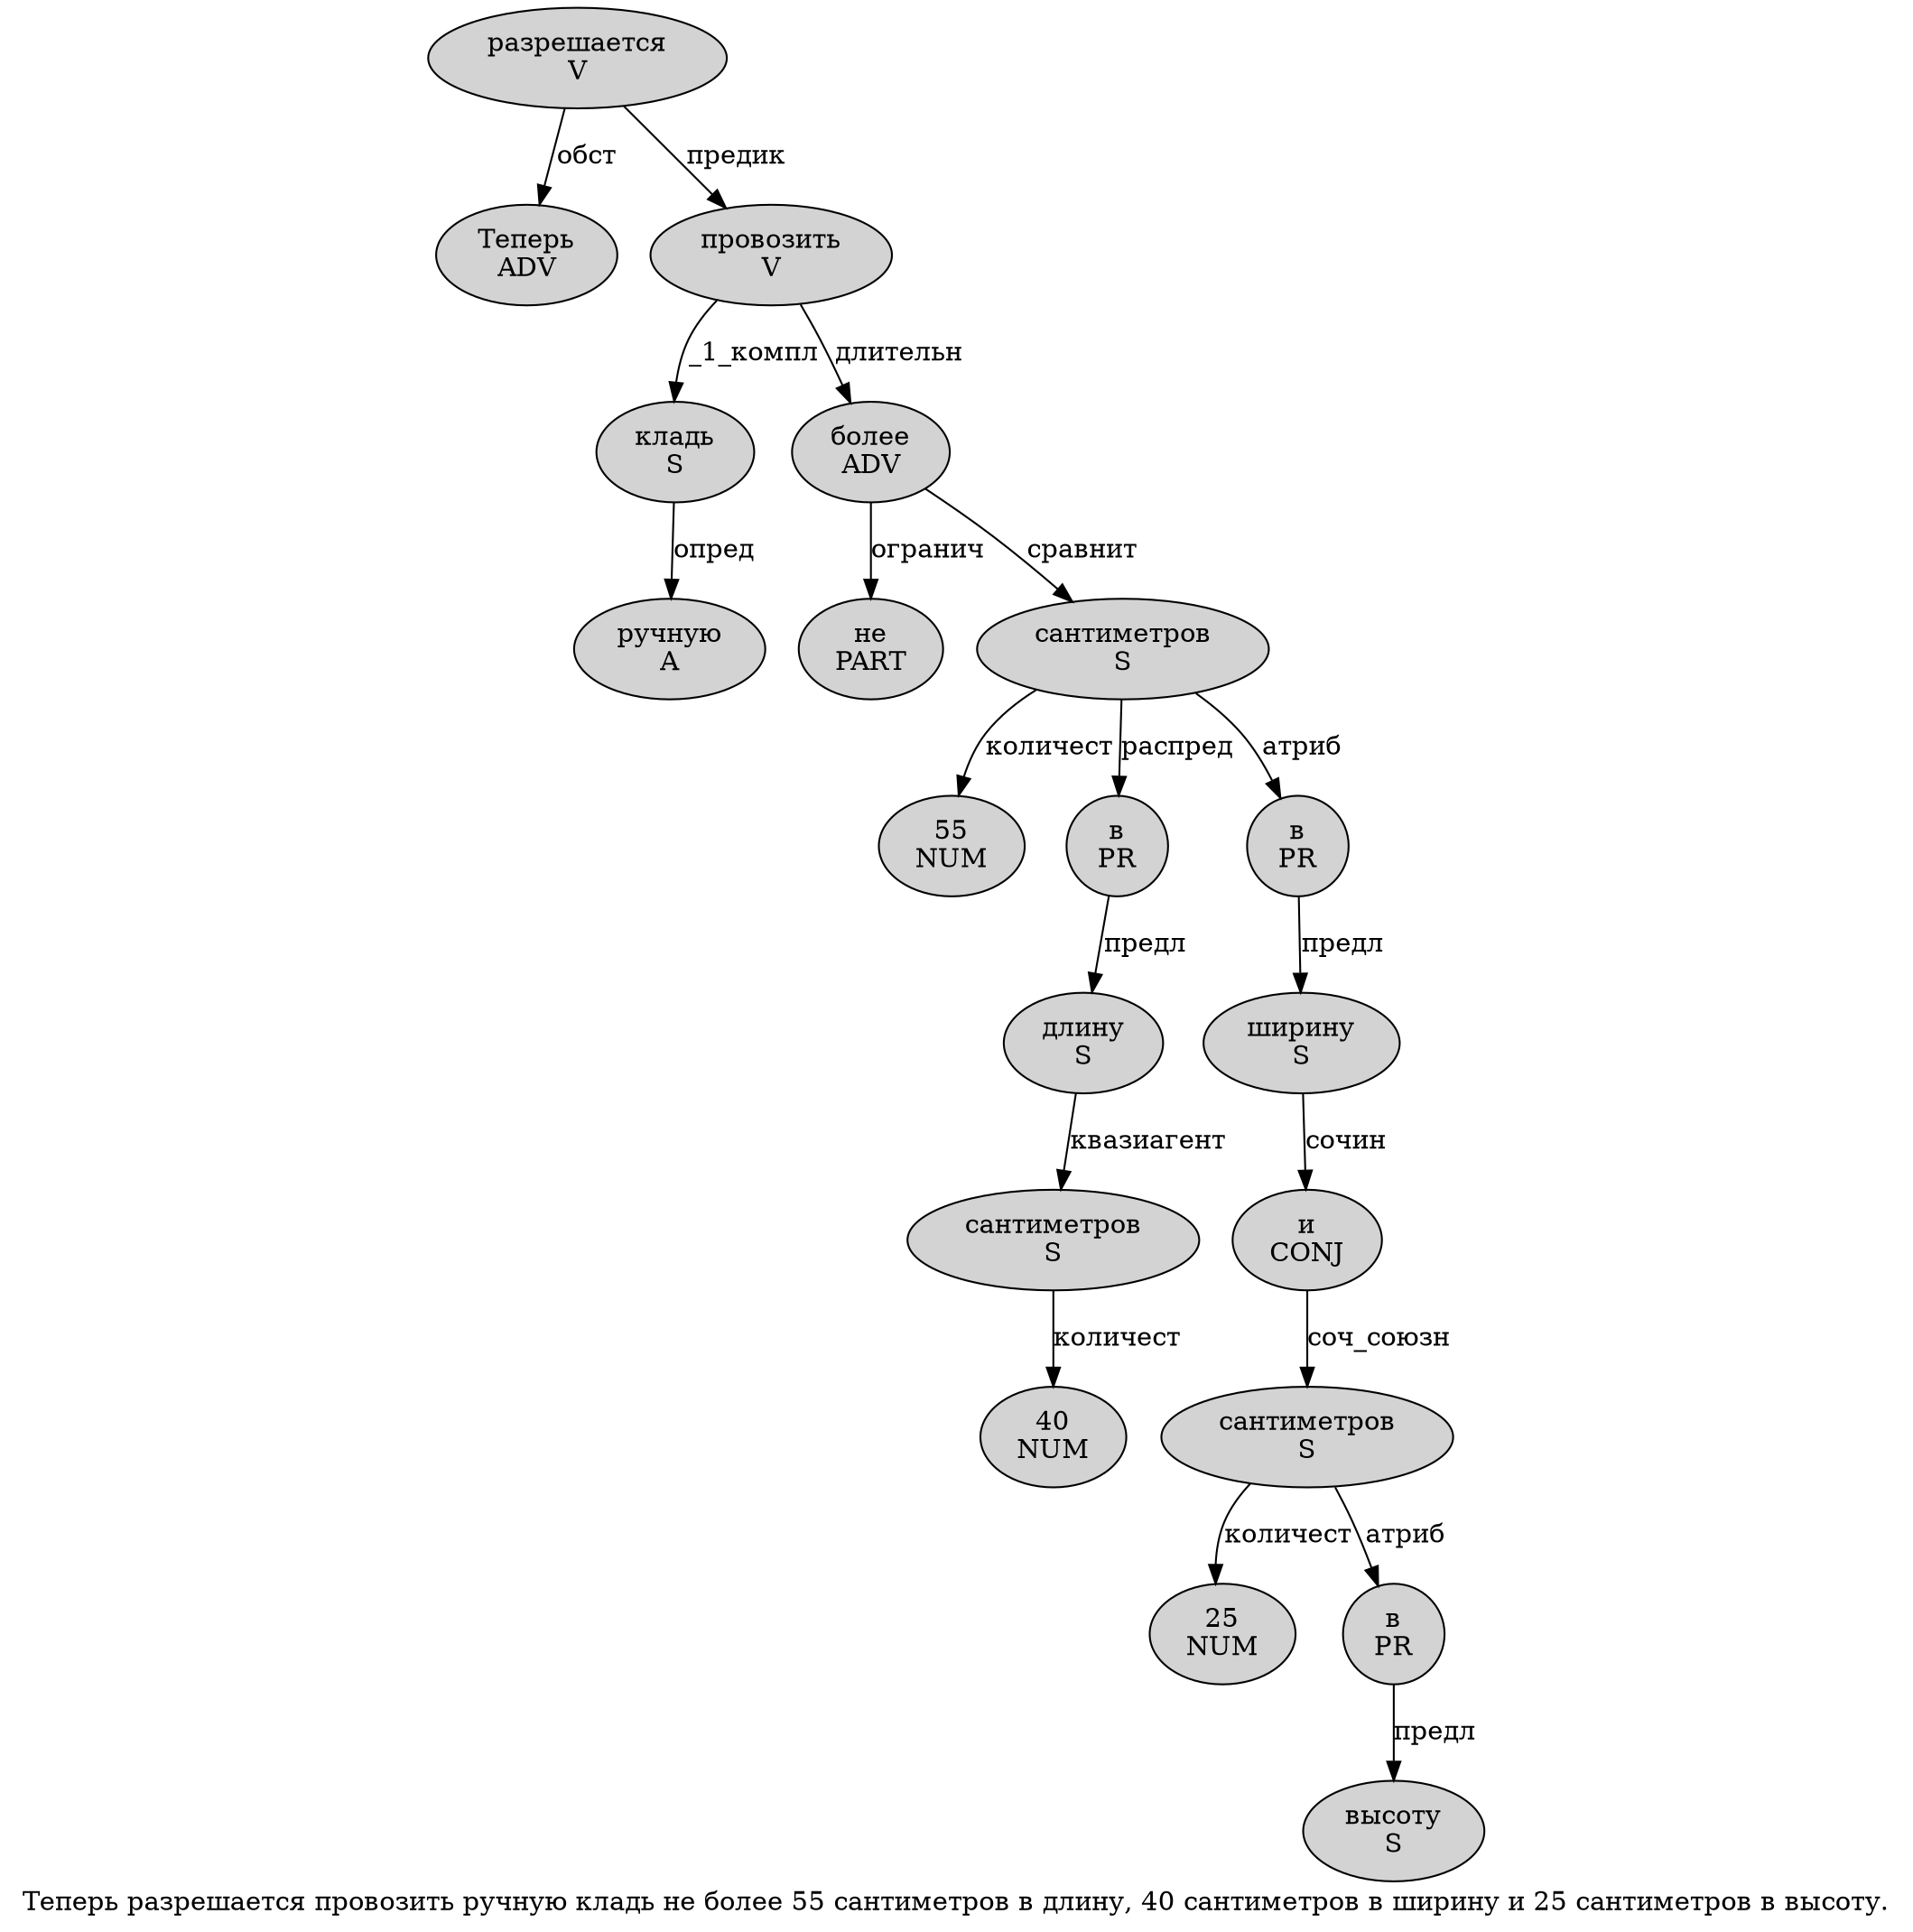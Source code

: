 digraph SENTENCE_1208 {
	graph [label="Теперь разрешается провозить ручную кладь не более 55 сантиметров в длину, 40 сантиметров в ширину и 25 сантиметров в высоту."]
	node [style=filled]
		0 [label="Теперь
ADV" color="" fillcolor=lightgray penwidth=1 shape=ellipse]
		1 [label="разрешается
V" color="" fillcolor=lightgray penwidth=1 shape=ellipse]
		2 [label="провозить
V" color="" fillcolor=lightgray penwidth=1 shape=ellipse]
		3 [label="ручную
A" color="" fillcolor=lightgray penwidth=1 shape=ellipse]
		4 [label="кладь
S" color="" fillcolor=lightgray penwidth=1 shape=ellipse]
		5 [label="не
PART" color="" fillcolor=lightgray penwidth=1 shape=ellipse]
		6 [label="более
ADV" color="" fillcolor=lightgray penwidth=1 shape=ellipse]
		7 [label="55
NUM" color="" fillcolor=lightgray penwidth=1 shape=ellipse]
		8 [label="сантиметров
S" color="" fillcolor=lightgray penwidth=1 shape=ellipse]
		9 [label="в
PR" color="" fillcolor=lightgray penwidth=1 shape=ellipse]
		10 [label="длину
S" color="" fillcolor=lightgray penwidth=1 shape=ellipse]
		12 [label="40
NUM" color="" fillcolor=lightgray penwidth=1 shape=ellipse]
		13 [label="сантиметров
S" color="" fillcolor=lightgray penwidth=1 shape=ellipse]
		14 [label="в
PR" color="" fillcolor=lightgray penwidth=1 shape=ellipse]
		15 [label="ширину
S" color="" fillcolor=lightgray penwidth=1 shape=ellipse]
		16 [label="и
CONJ" color="" fillcolor=lightgray penwidth=1 shape=ellipse]
		17 [label="25
NUM" color="" fillcolor=lightgray penwidth=1 shape=ellipse]
		18 [label="сантиметров
S" color="" fillcolor=lightgray penwidth=1 shape=ellipse]
		19 [label="в
PR" color="" fillcolor=lightgray penwidth=1 shape=ellipse]
		20 [label="высоту
S" color="" fillcolor=lightgray penwidth=1 shape=ellipse]
			4 -> 3 [label="опред"]
			8 -> 7 [label="количест"]
			8 -> 9 [label="распред"]
			8 -> 14 [label="атриб"]
			14 -> 15 [label="предл"]
			6 -> 5 [label="огранич"]
			6 -> 8 [label="сравнит"]
			16 -> 18 [label="соч_союзн"]
			10 -> 13 [label="квазиагент"]
			2 -> 4 [label="_1_компл"]
			2 -> 6 [label="длительн"]
			13 -> 12 [label="количест"]
			19 -> 20 [label="предл"]
			1 -> 0 [label="обст"]
			1 -> 2 [label="предик"]
			9 -> 10 [label="предл"]
			15 -> 16 [label="сочин"]
			18 -> 17 [label="количест"]
			18 -> 19 [label="атриб"]
}